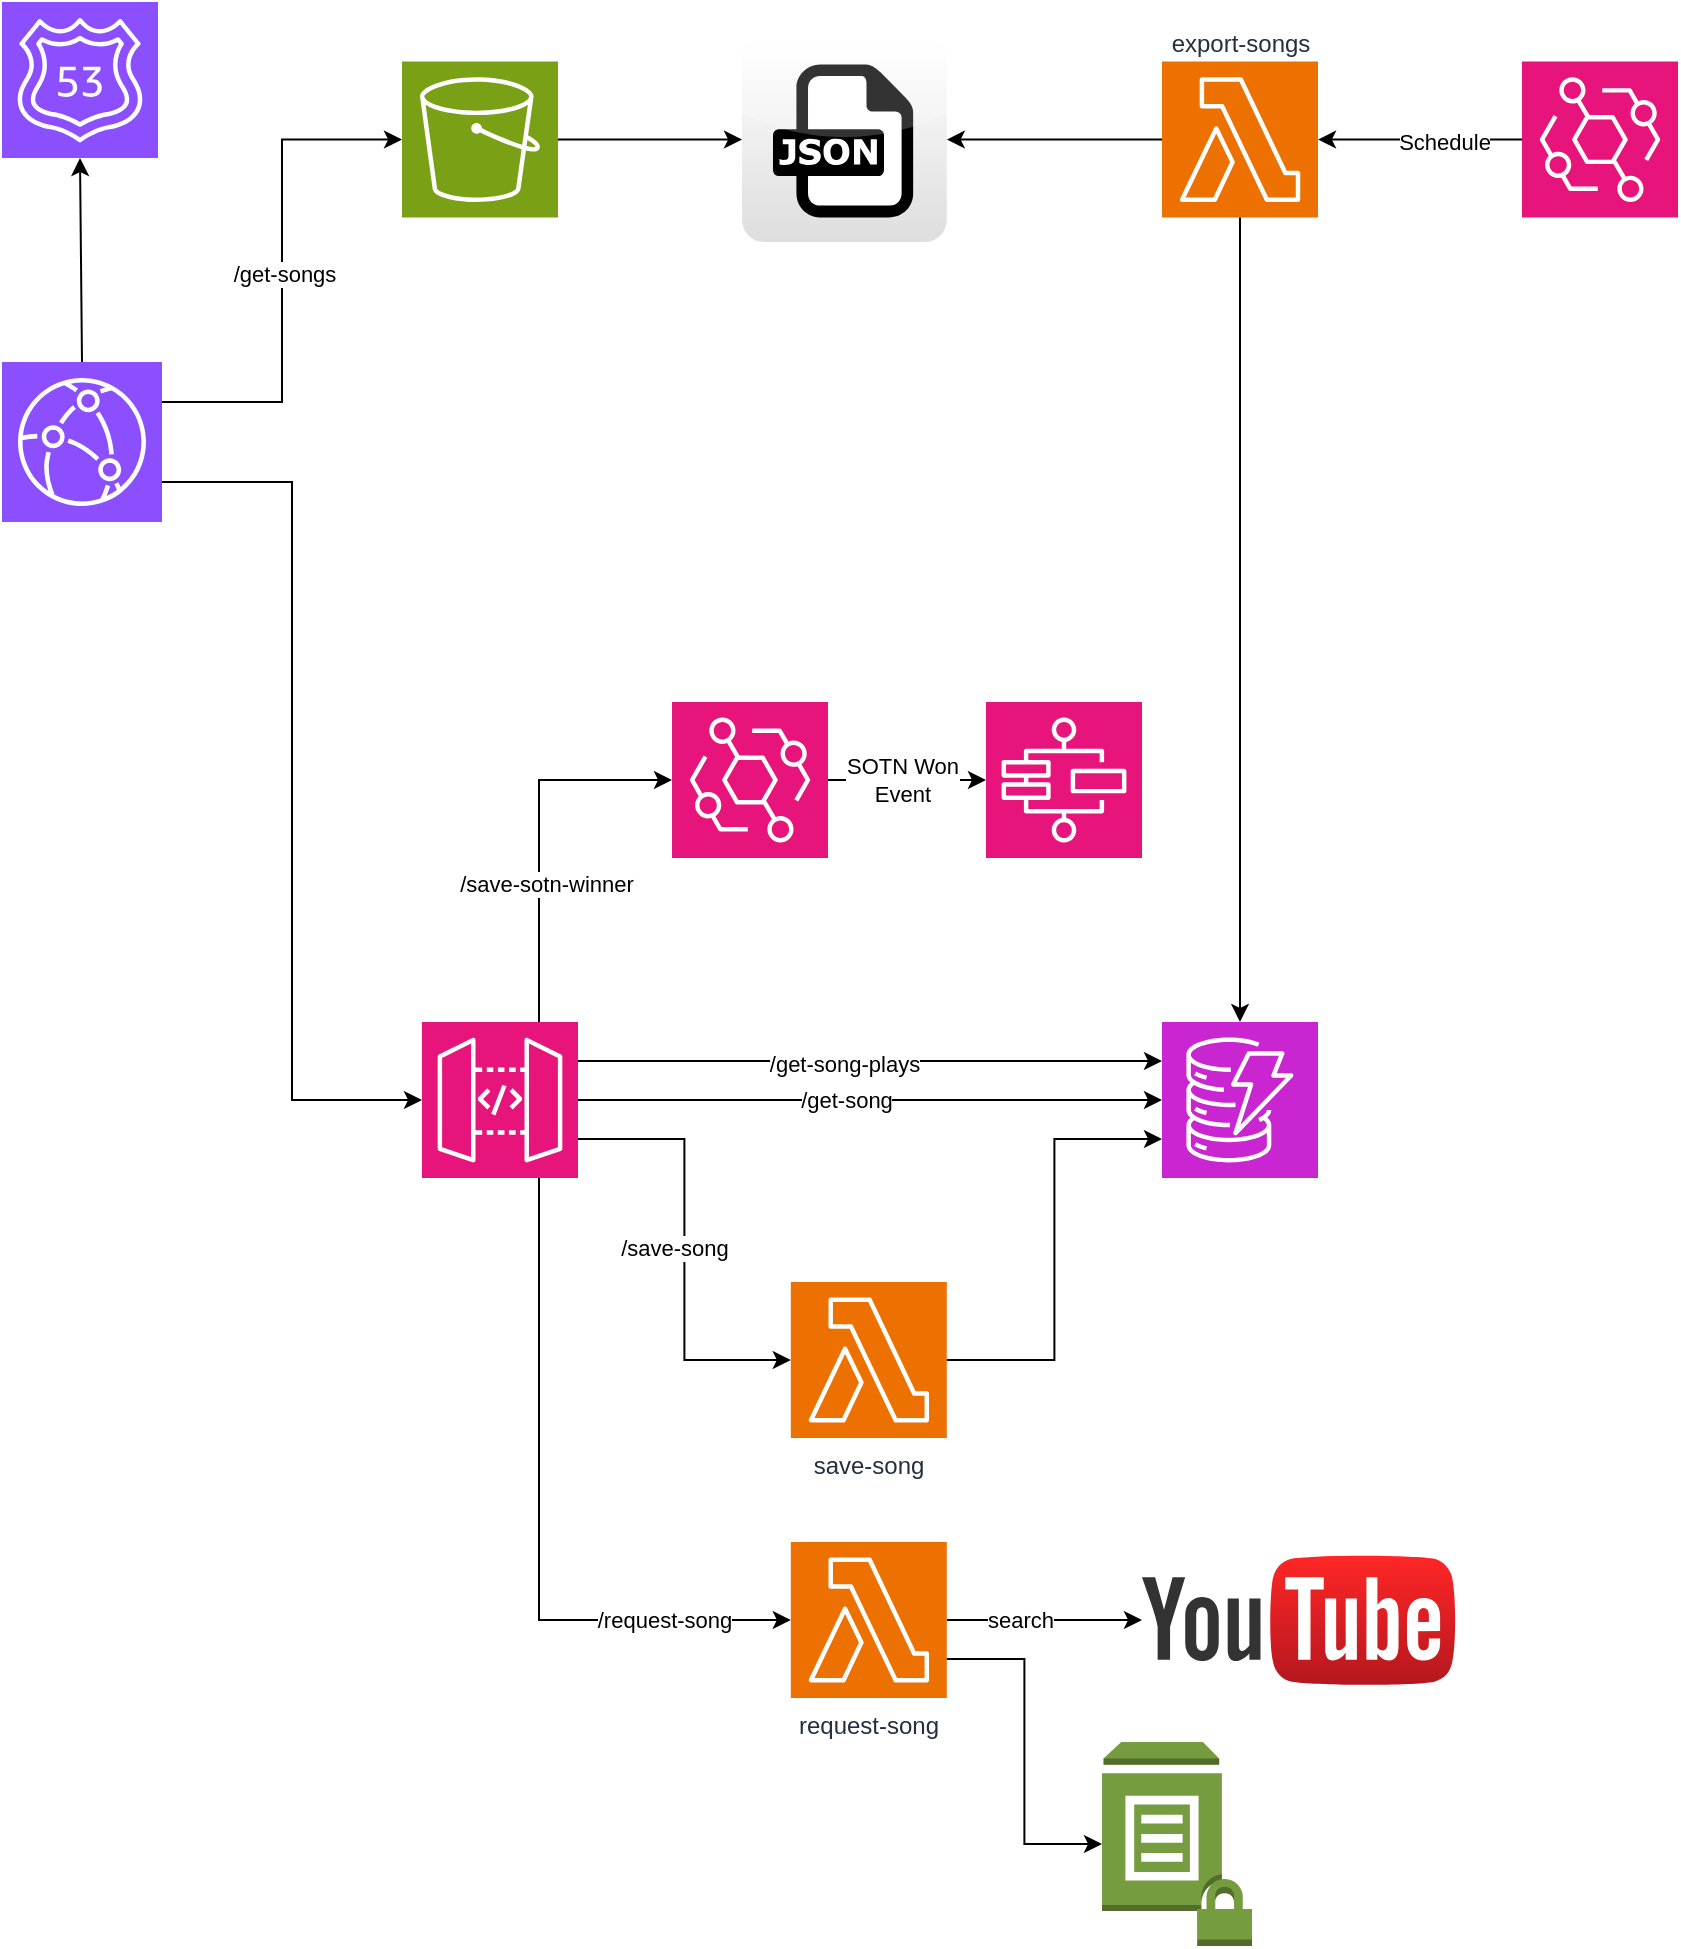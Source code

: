 <mxfile version="24.7.17">
  <diagram name="Song System API" id="7P1-5LUddxMdaVK0XYAh">
    <mxGraphModel dx="1009" dy="657" grid="1" gridSize="10" guides="1" tooltips="1" connect="1" arrows="1" fold="1" page="1" pageScale="1" pageWidth="850" pageHeight="1100" math="0" shadow="0">
      <root>
        <mxCell id="0" />
        <mxCell id="1" parent="0" />
        <mxCell id="2VL3G-0FK4CuiI1bKmZT-2" style="edgeStyle=orthogonalEdgeStyle;rounded=0;orthogonalLoop=1;jettySize=auto;html=1;exitX=1;exitY=0.75;exitDx=0;exitDy=0;exitPerimeter=0;entryX=0;entryY=0.5;entryDx=0;entryDy=0;entryPerimeter=0;" edge="1" parent="1" source="IGP91h_cHpOLYnScG89x-1" target="2VL3G-0FK4CuiI1bKmZT-9">
          <mxGeometry relative="1" as="geometry">
            <mxPoint x="275.0" y="362.97" as="targetPoint" />
          </mxGeometry>
        </mxCell>
        <mxCell id="IGP91h_cHpOLYnScG89x-1" value="" style="sketch=0;points=[[0,0,0],[0.25,0,0],[0.5,0,0],[0.75,0,0],[1,0,0],[0,1,0],[0.25,1,0],[0.5,1,0],[0.75,1,0],[1,1,0],[0,0.25,0],[0,0.5,0],[0,0.75,0],[1,0.25,0],[1,0.5,0],[1,0.75,0]];outlineConnect=0;fontColor=#232F3E;fillColor=#8C4FFF;strokeColor=#ffffff;dashed=0;verticalLabelPosition=bottom;verticalAlign=top;align=center;html=1;fontSize=12;fontStyle=0;aspect=fixed;shape=mxgraph.aws4.resourceIcon;resIcon=mxgraph.aws4.cloudfront;" parent="1" vertex="1">
          <mxGeometry x="90" y="230" width="80" height="80" as="geometry" />
        </mxCell>
        <mxCell id="IGP91h_cHpOLYnScG89x-2" value="" style="sketch=0;points=[[0,0,0],[0.25,0,0],[0.5,0,0],[0.75,0,0],[1,0,0],[0,1,0],[0.25,1,0],[0.5,1,0],[0.75,1,0],[1,1,0],[0,0.25,0],[0,0.5,0],[0,0.75,0],[1,0.25,0],[1,0.5,0],[1,0.75,0]];outlineConnect=0;fontColor=#232F3E;fillColor=#8C4FFF;strokeColor=#ffffff;dashed=0;verticalLabelPosition=bottom;verticalAlign=top;align=center;html=1;fontSize=12;fontStyle=0;aspect=fixed;shape=mxgraph.aws4.resourceIcon;resIcon=mxgraph.aws4.route_53;" parent="1" vertex="1">
          <mxGeometry x="90" y="50" width="78" height="78" as="geometry" />
        </mxCell>
        <mxCell id="2VL3G-0FK4CuiI1bKmZT-32" style="edgeStyle=orthogonalEdgeStyle;rounded=0;orthogonalLoop=1;jettySize=auto;html=1;exitX=1;exitY=0.5;exitDx=0;exitDy=0;exitPerimeter=0;" edge="1" parent="1" source="2VL3G-0FK4CuiI1bKmZT-7" target="2VL3G-0FK4CuiI1bKmZT-12">
          <mxGeometry relative="1" as="geometry" />
        </mxCell>
        <mxCell id="2VL3G-0FK4CuiI1bKmZT-7" value="" style="sketch=0;points=[[0,0,0],[0.25,0,0],[0.5,0,0],[0.75,0,0],[1,0,0],[0,1,0],[0.25,1,0],[0.5,1,0],[0.75,1,0],[1,1,0],[0,0.25,0],[0,0.5,0],[0,0.75,0],[1,0.25,0],[1,0.5,0],[1,0.75,0]];outlineConnect=0;fontColor=#232F3E;fillColor=#7AA116;strokeColor=#ffffff;dashed=0;verticalLabelPosition=bottom;verticalAlign=top;align=center;html=1;fontSize=12;fontStyle=0;aspect=fixed;shape=mxgraph.aws4.resourceIcon;resIcon=mxgraph.aws4.s3;" vertex="1" parent="1">
          <mxGeometry x="290" y="79.8" width="78" height="78" as="geometry" />
        </mxCell>
        <mxCell id="2VL3G-0FK4CuiI1bKmZT-8" style="edgeStyle=orthogonalEdgeStyle;rounded=0;orthogonalLoop=1;jettySize=auto;html=1;exitX=1;exitY=0.25;exitDx=0;exitDy=0;exitPerimeter=0;entryX=0;entryY=0.5;entryDx=0;entryDy=0;entryPerimeter=0;" edge="1" parent="1" source="IGP91h_cHpOLYnScG89x-1" target="2VL3G-0FK4CuiI1bKmZT-7">
          <mxGeometry relative="1" as="geometry" />
        </mxCell>
        <mxCell id="2VL3G-0FK4CuiI1bKmZT-14" value="/get-songs" style="edgeLabel;html=1;align=center;verticalAlign=middle;resizable=0;points=[];" vertex="1" connectable="0" parent="2VL3G-0FK4CuiI1bKmZT-8">
          <mxGeometry x="-0.01" y="-1" relative="1" as="geometry">
            <mxPoint as="offset" />
          </mxGeometry>
        </mxCell>
        <mxCell id="2VL3G-0FK4CuiI1bKmZT-25" style="edgeStyle=orthogonalEdgeStyle;rounded=0;orthogonalLoop=1;jettySize=auto;html=1;exitX=0.75;exitY=1;exitDx=0;exitDy=0;exitPerimeter=0;entryX=0;entryY=0.5;entryDx=0;entryDy=0;entryPerimeter=0;" edge="1" parent="1" source="2VL3G-0FK4CuiI1bKmZT-9" target="2VL3G-0FK4CuiI1bKmZT-23">
          <mxGeometry relative="1" as="geometry">
            <mxPoint x="370" y="700" as="targetPoint" />
          </mxGeometry>
        </mxCell>
        <mxCell id="2VL3G-0FK4CuiI1bKmZT-26" value="/request-song" style="edgeLabel;html=1;align=center;verticalAlign=middle;resizable=0;points=[];" vertex="1" connectable="0" parent="2VL3G-0FK4CuiI1bKmZT-25">
          <mxGeometry x="0.634" relative="1" as="geometry">
            <mxPoint as="offset" />
          </mxGeometry>
        </mxCell>
        <mxCell id="2VL3G-0FK4CuiI1bKmZT-9" value="" style="sketch=0;points=[[0,0,0],[0.25,0,0],[0.5,0,0],[0.75,0,0],[1,0,0],[0,1,0],[0.25,1,0],[0.5,1,0],[0.75,1,0],[1,1,0],[0,0.25,0],[0,0.5,0],[0,0.75,0],[1,0.25,0],[1,0.5,0],[1,0.75,0]];outlineConnect=0;fontColor=#232F3E;fillColor=#E7157B;strokeColor=#ffffff;dashed=0;verticalLabelPosition=bottom;verticalAlign=top;align=center;html=1;fontSize=12;fontStyle=0;aspect=fixed;shape=mxgraph.aws4.resourceIcon;resIcon=mxgraph.aws4.api_gateway;" vertex="1" parent="1">
          <mxGeometry x="300" y="560" width="78" height="78" as="geometry" />
        </mxCell>
        <mxCell id="2VL3G-0FK4CuiI1bKmZT-12" value="" style="dashed=0;outlineConnect=0;html=1;align=center;labelPosition=center;verticalLabelPosition=bottom;verticalAlign=top;shape=mxgraph.webicons.json;gradientColor=#DFDEDE" vertex="1" parent="1">
          <mxGeometry x="460" y="67.6" width="102.4" height="102.4" as="geometry" />
        </mxCell>
        <mxCell id="2VL3G-0FK4CuiI1bKmZT-13" value="" style="sketch=0;points=[[0,0,0],[0.25,0,0],[0.5,0,0],[0.75,0,0],[1,0,0],[0,1,0],[0.25,1,0],[0.5,1,0],[0.75,1,0],[1,1,0],[0,0.25,0],[0,0.5,0],[0,0.75,0],[1,0.25,0],[1,0.5,0],[1,0.75,0]];outlineConnect=0;fontColor=#232F3E;fillColor=#C925D1;strokeColor=#ffffff;dashed=0;verticalLabelPosition=bottom;verticalAlign=top;align=center;html=1;fontSize=12;fontStyle=0;aspect=fixed;shape=mxgraph.aws4.resourceIcon;resIcon=mxgraph.aws4.dynamodb;" vertex="1" parent="1">
          <mxGeometry x="670" y="560" width="78" height="78" as="geometry" />
        </mxCell>
        <mxCell id="2VL3G-0FK4CuiI1bKmZT-15" style="edgeStyle=orthogonalEdgeStyle;rounded=0;orthogonalLoop=1;jettySize=auto;html=1;exitX=1;exitY=0.25;exitDx=0;exitDy=0;exitPerimeter=0;entryX=0;entryY=0.25;entryDx=0;entryDy=0;entryPerimeter=0;" edge="1" parent="1" source="2VL3G-0FK4CuiI1bKmZT-9" target="2VL3G-0FK4CuiI1bKmZT-13">
          <mxGeometry relative="1" as="geometry" />
        </mxCell>
        <mxCell id="2VL3G-0FK4CuiI1bKmZT-16" value="/get-song-plays" style="edgeLabel;html=1;align=center;verticalAlign=middle;resizable=0;points=[];" vertex="1" connectable="0" parent="2VL3G-0FK4CuiI1bKmZT-15">
          <mxGeometry x="-0.378" y="-1" relative="1" as="geometry">
            <mxPoint x="42" as="offset" />
          </mxGeometry>
        </mxCell>
        <mxCell id="2VL3G-0FK4CuiI1bKmZT-17" value="save-song" style="sketch=0;points=[[0,0,0],[0.25,0,0],[0.5,0,0],[0.75,0,0],[1,0,0],[0,1,0],[0.25,1,0],[0.5,1,0],[0.75,1,0],[1,1,0],[0,0.25,0],[0,0.5,0],[0,0.75,0],[1,0.25,0],[1,0.5,0],[1,0.75,0]];outlineConnect=0;fontColor=#232F3E;fillColor=#ED7100;strokeColor=#ffffff;dashed=0;verticalLabelPosition=bottom;verticalAlign=top;align=center;html=1;fontSize=12;fontStyle=0;aspect=fixed;shape=mxgraph.aws4.resourceIcon;resIcon=mxgraph.aws4.lambda;" vertex="1" parent="1">
          <mxGeometry x="484.4" y="690" width="78" height="78" as="geometry" />
        </mxCell>
        <mxCell id="2VL3G-0FK4CuiI1bKmZT-18" style="edgeStyle=orthogonalEdgeStyle;rounded=0;orthogonalLoop=1;jettySize=auto;html=1;exitX=1;exitY=0.75;exitDx=0;exitDy=0;exitPerimeter=0;entryX=0;entryY=0.5;entryDx=0;entryDy=0;entryPerimeter=0;" edge="1" parent="1" source="2VL3G-0FK4CuiI1bKmZT-9" target="2VL3G-0FK4CuiI1bKmZT-17">
          <mxGeometry relative="1" as="geometry" />
        </mxCell>
        <mxCell id="2VL3G-0FK4CuiI1bKmZT-19" value="/save-song" style="edgeLabel;html=1;align=center;verticalAlign=middle;resizable=0;points=[];" vertex="1" connectable="0" parent="2VL3G-0FK4CuiI1bKmZT-18">
          <mxGeometry x="-0.008" y="-5" relative="1" as="geometry">
            <mxPoint as="offset" />
          </mxGeometry>
        </mxCell>
        <mxCell id="2VL3G-0FK4CuiI1bKmZT-20" style="edgeStyle=orthogonalEdgeStyle;rounded=0;orthogonalLoop=1;jettySize=auto;html=1;exitX=1;exitY=0.5;exitDx=0;exitDy=0;exitPerimeter=0;entryX=0;entryY=0.75;entryDx=0;entryDy=0;entryPerimeter=0;" edge="1" parent="1" source="2VL3G-0FK4CuiI1bKmZT-17" target="2VL3G-0FK4CuiI1bKmZT-13">
          <mxGeometry relative="1" as="geometry" />
        </mxCell>
        <mxCell id="2VL3G-0FK4CuiI1bKmZT-21" style="edgeStyle=orthogonalEdgeStyle;rounded=0;orthogonalLoop=1;jettySize=auto;html=1;exitX=1;exitY=0.5;exitDx=0;exitDy=0;exitPerimeter=0;entryX=0;entryY=0.5;entryDx=0;entryDy=0;entryPerimeter=0;" edge="1" parent="1" source="2VL3G-0FK4CuiI1bKmZT-9" target="2VL3G-0FK4CuiI1bKmZT-13">
          <mxGeometry relative="1" as="geometry" />
        </mxCell>
        <mxCell id="2VL3G-0FK4CuiI1bKmZT-22" value="/get-song" style="edgeLabel;html=1;align=center;verticalAlign=middle;resizable=0;points=[];" vertex="1" connectable="0" parent="2VL3G-0FK4CuiI1bKmZT-21">
          <mxGeometry x="-0.265" y="-2" relative="1" as="geometry">
            <mxPoint x="26" y="-2" as="offset" />
          </mxGeometry>
        </mxCell>
        <mxCell id="2VL3G-0FK4CuiI1bKmZT-27" style="edgeStyle=orthogonalEdgeStyle;rounded=0;orthogonalLoop=1;jettySize=auto;html=1;exitX=1;exitY=0.5;exitDx=0;exitDy=0;exitPerimeter=0;" edge="1" parent="1" source="2VL3G-0FK4CuiI1bKmZT-23" target="2VL3G-0FK4CuiI1bKmZT-24">
          <mxGeometry relative="1" as="geometry">
            <mxPoint x="650" y="859" as="targetPoint" />
          </mxGeometry>
        </mxCell>
        <mxCell id="2VL3G-0FK4CuiI1bKmZT-28" value="search" style="edgeLabel;html=1;align=center;verticalAlign=middle;resizable=0;points=[];" vertex="1" connectable="0" parent="2VL3G-0FK4CuiI1bKmZT-27">
          <mxGeometry x="-0.258" relative="1" as="geometry">
            <mxPoint as="offset" />
          </mxGeometry>
        </mxCell>
        <mxCell id="2VL3G-0FK4CuiI1bKmZT-23" value="request-song" style="sketch=0;points=[[0,0,0],[0.25,0,0],[0.5,0,0],[0.75,0,0],[1,0,0],[0,1,0],[0.25,1,0],[0.5,1,0],[0.75,1,0],[1,1,0],[0,0.25,0],[0,0.5,0],[0,0.75,0],[1,0.25,0],[1,0.5,0],[1,0.75,0]];outlineConnect=0;fontColor=#232F3E;fillColor=#ED7100;strokeColor=#ffffff;dashed=0;verticalLabelPosition=bottom;verticalAlign=top;align=center;html=1;fontSize=12;fontStyle=0;aspect=fixed;shape=mxgraph.aws4.resourceIcon;resIcon=mxgraph.aws4.lambda;" vertex="1" parent="1">
          <mxGeometry x="484.4" y="820" width="78" height="78" as="geometry" />
        </mxCell>
        <mxCell id="2VL3G-0FK4CuiI1bKmZT-24" value="" style="dashed=0;outlineConnect=0;html=1;align=center;labelPosition=center;verticalLabelPosition=bottom;verticalAlign=top;shape=mxgraph.weblogos.youtube;fillColor=#FF2626;gradientColor=#B5171F" vertex="1" parent="1">
          <mxGeometry x="660" y="826.1" width="157.2" height="65.8" as="geometry" />
        </mxCell>
        <mxCell id="2VL3G-0FK4CuiI1bKmZT-31" style="edgeStyle=orthogonalEdgeStyle;rounded=0;orthogonalLoop=1;jettySize=auto;html=1;exitX=0;exitY=0.5;exitDx=0;exitDy=0;exitPerimeter=0;" edge="1" parent="1" source="2VL3G-0FK4CuiI1bKmZT-29" target="2VL3G-0FK4CuiI1bKmZT-12">
          <mxGeometry relative="1" as="geometry" />
        </mxCell>
        <mxCell id="2VL3G-0FK4CuiI1bKmZT-29" value="export-songs" style="sketch=0;points=[[0,0,0],[0.25,0,0],[0.5,0,0],[0.75,0,0],[1,0,0],[0,1,0],[0.25,1,0],[0.5,1,0],[0.75,1,0],[1,1,0],[0,0.25,0],[0,0.5,0],[0,0.75,0],[1,0.25,0],[1,0.5,0],[1,0.75,0]];outlineConnect=0;fontColor=#232F3E;fillColor=#ED7100;strokeColor=#ffffff;dashed=0;verticalLabelPosition=top;verticalAlign=bottom;align=center;html=1;fontSize=12;fontStyle=0;aspect=fixed;shape=mxgraph.aws4.resourceIcon;resIcon=mxgraph.aws4.lambda;labelPosition=center;" vertex="1" parent="1">
          <mxGeometry x="670" y="79.8" width="78" height="78" as="geometry" />
        </mxCell>
        <mxCell id="2VL3G-0FK4CuiI1bKmZT-30" style="edgeStyle=orthogonalEdgeStyle;rounded=0;orthogonalLoop=1;jettySize=auto;html=1;exitX=0.5;exitY=1;exitDx=0;exitDy=0;exitPerimeter=0;entryX=0.5;entryY=0;entryDx=0;entryDy=0;entryPerimeter=0;" edge="1" parent="1" source="2VL3G-0FK4CuiI1bKmZT-29" target="2VL3G-0FK4CuiI1bKmZT-13">
          <mxGeometry relative="1" as="geometry" />
        </mxCell>
        <mxCell id="2VL3G-0FK4CuiI1bKmZT-33" value="" style="sketch=0;points=[[0,0,0],[0.25,0,0],[0.5,0,0],[0.75,0,0],[1,0,0],[0,1,0],[0.25,1,0],[0.5,1,0],[0.75,1,0],[1,1,0],[0,0.25,0],[0,0.5,0],[0,0.75,0],[1,0.25,0],[1,0.5,0],[1,0.75,0]];outlineConnect=0;fontColor=#232F3E;fillColor=#E7157B;strokeColor=#ffffff;dashed=0;verticalLabelPosition=bottom;verticalAlign=top;align=center;html=1;fontSize=12;fontStyle=0;aspect=fixed;shape=mxgraph.aws4.resourceIcon;resIcon=mxgraph.aws4.eventbridge;" vertex="1" parent="1">
          <mxGeometry x="850" y="79.8" width="78" height="78" as="geometry" />
        </mxCell>
        <mxCell id="2VL3G-0FK4CuiI1bKmZT-34" style="edgeStyle=orthogonalEdgeStyle;rounded=0;orthogonalLoop=1;jettySize=auto;html=1;exitX=0;exitY=0.5;exitDx=0;exitDy=0;exitPerimeter=0;entryX=1;entryY=0.5;entryDx=0;entryDy=0;entryPerimeter=0;" edge="1" parent="1" source="2VL3G-0FK4CuiI1bKmZT-33" target="2VL3G-0FK4CuiI1bKmZT-29">
          <mxGeometry relative="1" as="geometry" />
        </mxCell>
        <mxCell id="2VL3G-0FK4CuiI1bKmZT-35" value="Schedule" style="edgeLabel;html=1;align=center;verticalAlign=middle;resizable=0;points=[];" vertex="1" connectable="0" parent="2VL3G-0FK4CuiI1bKmZT-34">
          <mxGeometry x="-0.234" y="1" relative="1" as="geometry">
            <mxPoint as="offset" />
          </mxGeometry>
        </mxCell>
        <mxCell id="2VL3G-0FK4CuiI1bKmZT-36" value="" style="sketch=0;points=[[0,0,0],[0.25,0,0],[0.5,0,0],[0.75,0,0],[1,0,0],[0,1,0],[0.25,1,0],[0.5,1,0],[0.75,1,0],[1,1,0],[0,0.25,0],[0,0.5,0],[0,0.75,0],[1,0.25,0],[1,0.5,0],[1,0.75,0]];outlineConnect=0;fontColor=#232F3E;fillColor=#E7157B;strokeColor=#ffffff;dashed=0;verticalLabelPosition=bottom;verticalAlign=top;align=center;html=1;fontSize=12;fontStyle=0;aspect=fixed;shape=mxgraph.aws4.resourceIcon;resIcon=mxgraph.aws4.eventbridge;" vertex="1" parent="1">
          <mxGeometry x="425" y="400" width="78" height="78" as="geometry" />
        </mxCell>
        <mxCell id="2VL3G-0FK4CuiI1bKmZT-37" style="edgeStyle=orthogonalEdgeStyle;rounded=0;orthogonalLoop=1;jettySize=auto;html=1;exitX=0.75;exitY=0;exitDx=0;exitDy=0;exitPerimeter=0;entryX=0;entryY=0.5;entryDx=0;entryDy=0;entryPerimeter=0;" edge="1" parent="1" source="2VL3G-0FK4CuiI1bKmZT-9" target="2VL3G-0FK4CuiI1bKmZT-36">
          <mxGeometry relative="1" as="geometry" />
        </mxCell>
        <mxCell id="2VL3G-0FK4CuiI1bKmZT-38" value="/save-sotn-winner" style="edgeLabel;html=1;align=center;verticalAlign=middle;resizable=0;points=[];" vertex="1" connectable="0" parent="2VL3G-0FK4CuiI1bKmZT-37">
          <mxGeometry x="-0.259" y="-3" relative="1" as="geometry">
            <mxPoint as="offset" />
          </mxGeometry>
        </mxCell>
        <mxCell id="2VL3G-0FK4CuiI1bKmZT-39" value="" style="sketch=0;points=[[0,0,0],[0.25,0,0],[0.5,0,0],[0.75,0,0],[1,0,0],[0,1,0],[0.25,1,0],[0.5,1,0],[0.75,1,0],[1,1,0],[0,0.25,0],[0,0.5,0],[0,0.75,0],[1,0.25,0],[1,0.5,0],[1,0.75,0]];outlineConnect=0;fontColor=#232F3E;fillColor=#E7157B;strokeColor=#ffffff;dashed=0;verticalLabelPosition=bottom;verticalAlign=top;align=center;html=1;fontSize=12;fontStyle=0;aspect=fixed;shape=mxgraph.aws4.resourceIcon;resIcon=mxgraph.aws4.step_functions;" vertex="1" parent="1">
          <mxGeometry x="582" y="400" width="78" height="78" as="geometry" />
        </mxCell>
        <mxCell id="2VL3G-0FK4CuiI1bKmZT-40" style="edgeStyle=orthogonalEdgeStyle;rounded=0;orthogonalLoop=1;jettySize=auto;html=1;exitX=1;exitY=0.5;exitDx=0;exitDy=0;exitPerimeter=0;entryX=0;entryY=0.5;entryDx=0;entryDy=0;entryPerimeter=0;" edge="1" parent="1" source="2VL3G-0FK4CuiI1bKmZT-36" target="2VL3G-0FK4CuiI1bKmZT-39">
          <mxGeometry relative="1" as="geometry" />
        </mxCell>
        <mxCell id="2VL3G-0FK4CuiI1bKmZT-41" value="SOTN Won&lt;div&gt;Event&lt;/div&gt;" style="edgeLabel;html=1;align=center;verticalAlign=middle;resizable=0;points=[];" vertex="1" connectable="0" parent="2VL3G-0FK4CuiI1bKmZT-40">
          <mxGeometry x="-0.078" relative="1" as="geometry">
            <mxPoint as="offset" />
          </mxGeometry>
        </mxCell>
        <mxCell id="2VL3G-0FK4CuiI1bKmZT-42" style="edgeStyle=none;rounded=0;orthogonalLoop=1;jettySize=auto;html=1;exitX=0.5;exitY=0;exitDx=0;exitDy=0;exitPerimeter=0;entryX=0.5;entryY=1;entryDx=0;entryDy=0;entryPerimeter=0;" edge="1" parent="1" source="IGP91h_cHpOLYnScG89x-1" target="IGP91h_cHpOLYnScG89x-2">
          <mxGeometry relative="1" as="geometry" />
        </mxCell>
        <mxCell id="2VL3G-0FK4CuiI1bKmZT-43" value="" style="outlineConnect=0;dashed=0;verticalLabelPosition=bottom;verticalAlign=top;align=center;html=1;shape=mxgraph.aws3.parameter_store;fillColor=#759C3E;gradientColor=none;" vertex="1" parent="1">
          <mxGeometry x="640" y="920" width="75" height="102" as="geometry" />
        </mxCell>
        <mxCell id="2VL3G-0FK4CuiI1bKmZT-45" style="edgeStyle=orthogonalEdgeStyle;rounded=0;orthogonalLoop=1;jettySize=auto;html=1;exitX=1;exitY=0.75;exitDx=0;exitDy=0;exitPerimeter=0;entryX=0;entryY=0.5;entryDx=0;entryDy=0;entryPerimeter=0;" edge="1" parent="1" source="2VL3G-0FK4CuiI1bKmZT-23" target="2VL3G-0FK4CuiI1bKmZT-43">
          <mxGeometry relative="1" as="geometry" />
        </mxCell>
      </root>
    </mxGraphModel>
  </diagram>
</mxfile>
